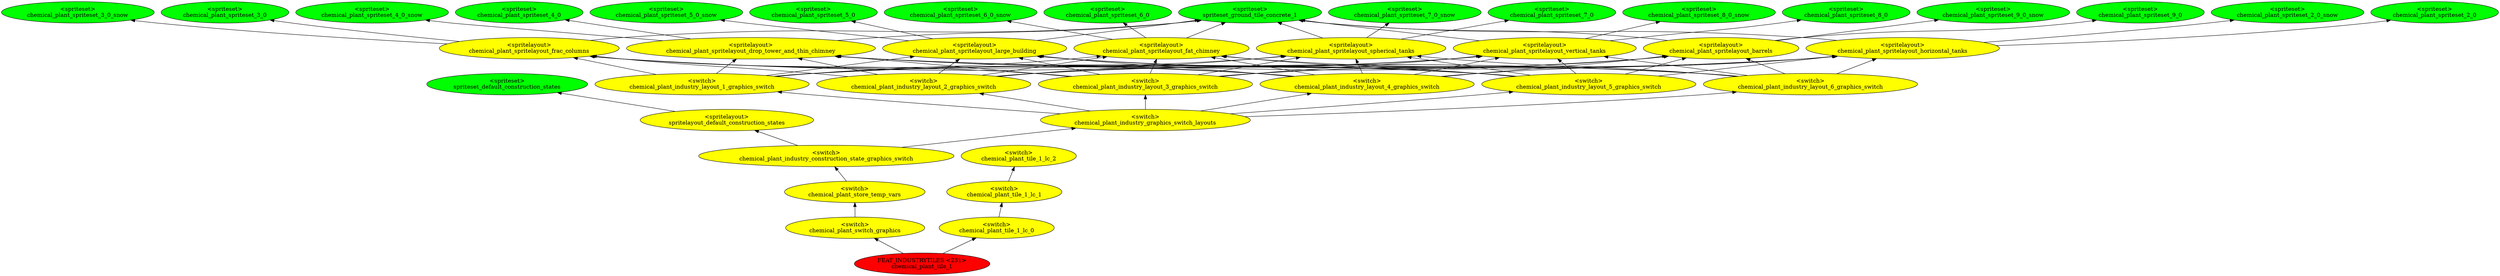 digraph {
rankdir="BT"
spriteset_default_construction_states [fillcolor=green style="filled" label="<spriteset>\nspriteset_default_construction_states"]
spritelayout_default_construction_states [fillcolor=yellow style="filled" label="<spritelayout>\nspritelayout_default_construction_states"]
spriteset_ground_tile_concrete_1 [fillcolor=green style="filled" label="<spriteset>\nspriteset_ground_tile_concrete_1"]
chemical_plant_spriteset_2_0 [fillcolor=green style="filled" label="<spriteset>\nchemical_plant_spriteset_2_0"]
chemical_plant_spriteset_2_0_snow [fillcolor=green style="filled" label="<spriteset>\nchemical_plant_spriteset_2_0_snow"]
chemical_plant_spriteset_3_0 [fillcolor=green style="filled" label="<spriteset>\nchemical_plant_spriteset_3_0"]
chemical_plant_spriteset_3_0_snow [fillcolor=green style="filled" label="<spriteset>\nchemical_plant_spriteset_3_0_snow"]
chemical_plant_spriteset_4_0 [fillcolor=green style="filled" label="<spriteset>\nchemical_plant_spriteset_4_0"]
chemical_plant_spriteset_4_0_snow [fillcolor=green style="filled" label="<spriteset>\nchemical_plant_spriteset_4_0_snow"]
chemical_plant_spriteset_5_0 [fillcolor=green style="filled" label="<spriteset>\nchemical_plant_spriteset_5_0"]
chemical_plant_spriteset_5_0_snow [fillcolor=green style="filled" label="<spriteset>\nchemical_plant_spriteset_5_0_snow"]
chemical_plant_spriteset_6_0 [fillcolor=green style="filled" label="<spriteset>\nchemical_plant_spriteset_6_0"]
chemical_plant_spriteset_6_0_snow [fillcolor=green style="filled" label="<spriteset>\nchemical_plant_spriteset_6_0_snow"]
chemical_plant_spriteset_7_0 [fillcolor=green style="filled" label="<spriteset>\nchemical_plant_spriteset_7_0"]
chemical_plant_spriteset_7_0_snow [fillcolor=green style="filled" label="<spriteset>\nchemical_plant_spriteset_7_0_snow"]
chemical_plant_spriteset_8_0 [fillcolor=green style="filled" label="<spriteset>\nchemical_plant_spriteset_8_0"]
chemical_plant_spriteset_8_0_snow [fillcolor=green style="filled" label="<spriteset>\nchemical_plant_spriteset_8_0_snow"]
chemical_plant_spriteset_9_0 [fillcolor=green style="filled" label="<spriteset>\nchemical_plant_spriteset_9_0"]
chemical_plant_spriteset_9_0_snow [fillcolor=green style="filled" label="<spriteset>\nchemical_plant_spriteset_9_0_snow"]
chemical_plant_spritelayout_horizontal_tanks [fillcolor=yellow style="filled" label="<spritelayout>\nchemical_plant_spritelayout_horizontal_tanks"]
chemical_plant_spritelayout_frac_columns [fillcolor=yellow style="filled" label="<spritelayout>\nchemical_plant_spritelayout_frac_columns"]
chemical_plant_spritelayout_drop_tower_and_thin_chimney [fillcolor=yellow style="filled" label="<spritelayout>\nchemical_plant_spritelayout_drop_tower_and_thin_chimney"]
chemical_plant_spritelayout_large_building [fillcolor=yellow style="filled" label="<spritelayout>\nchemical_plant_spritelayout_large_building"]
chemical_plant_spritelayout_fat_chimney [fillcolor=yellow style="filled" label="<spritelayout>\nchemical_plant_spritelayout_fat_chimney"]
chemical_plant_spritelayout_spherical_tanks [fillcolor=yellow style="filled" label="<spritelayout>\nchemical_plant_spritelayout_spherical_tanks"]
chemical_plant_spritelayout_vertical_tanks [fillcolor=yellow style="filled" label="<spritelayout>\nchemical_plant_spritelayout_vertical_tanks"]
chemical_plant_spritelayout_barrels [fillcolor=yellow style="filled" label="<spritelayout>\nchemical_plant_spritelayout_barrels"]
chemical_plant_industry_layout_1_graphics_switch [fillcolor=yellow style="filled" label="<switch>\nchemical_plant_industry_layout_1_graphics_switch"]
chemical_plant_industry_layout_2_graphics_switch [fillcolor=yellow style="filled" label="<switch>\nchemical_plant_industry_layout_2_graphics_switch"]
chemical_plant_industry_layout_3_graphics_switch [fillcolor=yellow style="filled" label="<switch>\nchemical_plant_industry_layout_3_graphics_switch"]
chemical_plant_industry_layout_4_graphics_switch [fillcolor=yellow style="filled" label="<switch>\nchemical_plant_industry_layout_4_graphics_switch"]
chemical_plant_industry_layout_5_graphics_switch [fillcolor=yellow style="filled" label="<switch>\nchemical_plant_industry_layout_5_graphics_switch"]
chemical_plant_industry_layout_6_graphics_switch [fillcolor=yellow style="filled" label="<switch>\nchemical_plant_industry_layout_6_graphics_switch"]
chemical_plant_industry_graphics_switch_layouts [fillcolor=yellow style="filled" label="<switch>\nchemical_plant_industry_graphics_switch_layouts"]
chemical_plant_industry_construction_state_graphics_switch [fillcolor=yellow style="filled" label="<switch>\nchemical_plant_industry_construction_state_graphics_switch"]
chemical_plant_store_temp_vars [fillcolor=yellow style="filled" label="<switch>\nchemical_plant_store_temp_vars"]
chemical_plant_switch_graphics [fillcolor=yellow style="filled" label="<switch>\nchemical_plant_switch_graphics"]
chemical_plant_tile_1_lc_2 [fillcolor=yellow style="filled" label="<switch>\nchemical_plant_tile_1_lc_2"]
chemical_plant_tile_1_lc_1 [fillcolor=yellow style="filled" label="<switch>\nchemical_plant_tile_1_lc_1"]
chemical_plant_tile_1_lc_0 [fillcolor=yellow style="filled" label="<switch>\nchemical_plant_tile_1_lc_0"]
chemical_plant_tile_1 [fillcolor=red style="filled" label="FEAT_INDUSTRYTILES <231>\nchemical_plant_tile_1"]
chemical_plant_industry_layout_6_graphics_switch->chemical_plant_spritelayout_drop_tower_and_thin_chimney
chemical_plant_industry_graphics_switch_layouts->chemical_plant_industry_layout_1_graphics_switch
chemical_plant_industry_layout_3_graphics_switch->chemical_plant_spritelayout_spherical_tanks
chemical_plant_spritelayout_frac_columns->chemical_plant_spriteset_3_0_snow
chemical_plant_industry_layout_3_graphics_switch->chemical_plant_spritelayout_vertical_tanks
chemical_plant_industry_layout_3_graphics_switch->chemical_plant_spritelayout_fat_chimney
chemical_plant_industry_layout_4_graphics_switch->chemical_plant_spritelayout_fat_chimney
chemical_plant_industry_layout_1_graphics_switch->chemical_plant_spritelayout_vertical_tanks
chemical_plant_tile_1_lc_0->chemical_plant_tile_1_lc_1
chemical_plant_industry_layout_3_graphics_switch->chemical_plant_spritelayout_horizontal_tanks
chemical_plant_industry_layout_3_graphics_switch->chemical_plant_spritelayout_drop_tower_and_thin_chimney
chemical_plant_spritelayout_barrels->chemical_plant_spriteset_9_0_snow
chemical_plant_store_temp_vars->chemical_plant_industry_construction_state_graphics_switch
chemical_plant_spritelayout_drop_tower_and_thin_chimney->chemical_plant_spriteset_4_0
chemical_plant_spritelayout_spherical_tanks->chemical_plant_spriteset_7_0
chemical_plant_industry_layout_2_graphics_switch->chemical_plant_spritelayout_spherical_tanks
chemical_plant_industry_layout_5_graphics_switch->chemical_plant_spritelayout_frac_columns
chemical_plant_industry_layout_3_graphics_switch->chemical_plant_spritelayout_large_building
chemical_plant_spritelayout_vertical_tanks->spriteset_ground_tile_concrete_1
chemical_plant_industry_layout_6_graphics_switch->chemical_plant_spritelayout_barrels
chemical_plant_industry_layout_1_graphics_switch->chemical_plant_spritelayout_frac_columns
chemical_plant_industry_layout_4_graphics_switch->chemical_plant_spritelayout_drop_tower_and_thin_chimney
chemical_plant_industry_layout_6_graphics_switch->chemical_plant_spritelayout_frac_columns
chemical_plant_industry_layout_5_graphics_switch->chemical_plant_spritelayout_drop_tower_and_thin_chimney
chemical_plant_tile_1->chemical_plant_switch_graphics
chemical_plant_industry_layout_1_graphics_switch->chemical_plant_spritelayout_barrels
chemical_plant_spritelayout_spherical_tanks->chemical_plant_spriteset_7_0_snow
chemical_plant_industry_layout_3_graphics_switch->chemical_plant_spritelayout_barrels
chemical_plant_industry_layout_4_graphics_switch->chemical_plant_spritelayout_barrels
chemical_plant_spritelayout_horizontal_tanks->chemical_plant_spriteset_2_0_snow
chemical_plant_industry_construction_state_graphics_switch->chemical_plant_industry_graphics_switch_layouts
chemical_plant_industry_layout_1_graphics_switch->chemical_plant_spritelayout_drop_tower_and_thin_chimney
chemical_plant_spritelayout_large_building->chemical_plant_spriteset_5_0
chemical_plant_industry_layout_1_graphics_switch->chemical_plant_spritelayout_horizontal_tanks
chemical_plant_industry_layout_2_graphics_switch->chemical_plant_spritelayout_horizontal_tanks
chemical_plant_spritelayout_fat_chimney->spriteset_ground_tile_concrete_1
chemical_plant_industry_layout_4_graphics_switch->chemical_plant_spritelayout_large_building
chemical_plant_industry_layout_4_graphics_switch->chemical_plant_spritelayout_spherical_tanks
chemical_plant_industry_layout_2_graphics_switch->chemical_plant_spritelayout_fat_chimney
chemical_plant_industry_graphics_switch_layouts->chemical_plant_industry_layout_6_graphics_switch
chemical_plant_industry_graphics_switch_layouts->chemical_plant_industry_layout_5_graphics_switch
chemical_plant_industry_layout_5_graphics_switch->chemical_plant_spritelayout_vertical_tanks
chemical_plant_industry_layout_3_graphics_switch->chemical_plant_spritelayout_frac_columns
chemical_plant_spritelayout_drop_tower_and_thin_chimney->chemical_plant_spriteset_4_0_snow
chemical_plant_tile_1->chemical_plant_tile_1_lc_0
chemical_plant_industry_layout_6_graphics_switch->chemical_plant_spritelayout_large_building
chemical_plant_industry_layout_2_graphics_switch->chemical_plant_spritelayout_vertical_tanks
chemical_plant_spritelayout_barrels->chemical_plant_spriteset_9_0
chemical_plant_spritelayout_fat_chimney->chemical_plant_spriteset_6_0
chemical_plant_industry_construction_state_graphics_switch->spritelayout_default_construction_states
chemical_plant_industry_layout_4_graphics_switch->chemical_plant_spritelayout_frac_columns
chemical_plant_industry_layout_5_graphics_switch->chemical_plant_spritelayout_fat_chimney
chemical_plant_industry_layout_2_graphics_switch->chemical_plant_spritelayout_drop_tower_and_thin_chimney
chemical_plant_industry_layout_6_graphics_switch->chemical_plant_spritelayout_spherical_tanks
chemical_plant_industry_layout_5_graphics_switch->chemical_plant_spritelayout_horizontal_tanks
chemical_plant_industry_graphics_switch_layouts->chemical_plant_industry_layout_3_graphics_switch
chemical_plant_spritelayout_horizontal_tanks->spriteset_ground_tile_concrete_1
chemical_plant_industry_layout_2_graphics_switch->chemical_plant_spritelayout_barrels
chemical_plant_spritelayout_large_building->chemical_plant_spriteset_5_0_snow
chemical_plant_industry_layout_2_graphics_switch->chemical_plant_spritelayout_frac_columns
chemical_plant_spritelayout_large_building->spriteset_ground_tile_concrete_1
chemical_plant_spritelayout_spherical_tanks->spriteset_ground_tile_concrete_1
chemical_plant_industry_layout_1_graphics_switch->chemical_plant_spritelayout_spherical_tanks
chemical_plant_industry_layout_6_graphics_switch->chemical_plant_spritelayout_horizontal_tanks
chemical_plant_industry_layout_5_graphics_switch->chemical_plant_spritelayout_barrels
chemical_plant_spritelayout_horizontal_tanks->chemical_plant_spriteset_2_0
chemical_plant_spritelayout_vertical_tanks->chemical_plant_spriteset_8_0
chemical_plant_industry_graphics_switch_layouts->chemical_plant_industry_layout_4_graphics_switch
chemical_plant_spritelayout_frac_columns->spriteset_ground_tile_concrete_1
chemical_plant_industry_layout_5_graphics_switch->chemical_plant_spritelayout_spherical_tanks
chemical_plant_switch_graphics->chemical_plant_store_temp_vars
spritelayout_default_construction_states->spriteset_default_construction_states
chemical_plant_tile_1_lc_1->chemical_plant_tile_1_lc_2
chemical_plant_industry_layout_6_graphics_switch->chemical_plant_spritelayout_fat_chimney
chemical_plant_spritelayout_fat_chimney->chemical_plant_spriteset_6_0_snow
chemical_plant_industry_graphics_switch_layouts->chemical_plant_industry_layout_2_graphics_switch
chemical_plant_industry_layout_4_graphics_switch->chemical_plant_spritelayout_vertical_tanks
chemical_plant_spritelayout_frac_columns->chemical_plant_spriteset_3_0
chemical_plant_industry_layout_2_graphics_switch->chemical_plant_spritelayout_large_building
chemical_plant_industry_layout_1_graphics_switch->chemical_plant_spritelayout_fat_chimney
chemical_plant_industry_layout_6_graphics_switch->chemical_plant_spritelayout_vertical_tanks
chemical_plant_spritelayout_drop_tower_and_thin_chimney->spriteset_ground_tile_concrete_1
chemical_plant_industry_layout_5_graphics_switch->chemical_plant_spritelayout_large_building
chemical_plant_spritelayout_vertical_tanks->chemical_plant_spriteset_8_0_snow
chemical_plant_spritelayout_barrels->spriteset_ground_tile_concrete_1
chemical_plant_industry_layout_1_graphics_switch->chemical_plant_spritelayout_large_building
chemical_plant_industry_layout_4_graphics_switch->chemical_plant_spritelayout_horizontal_tanks
}
